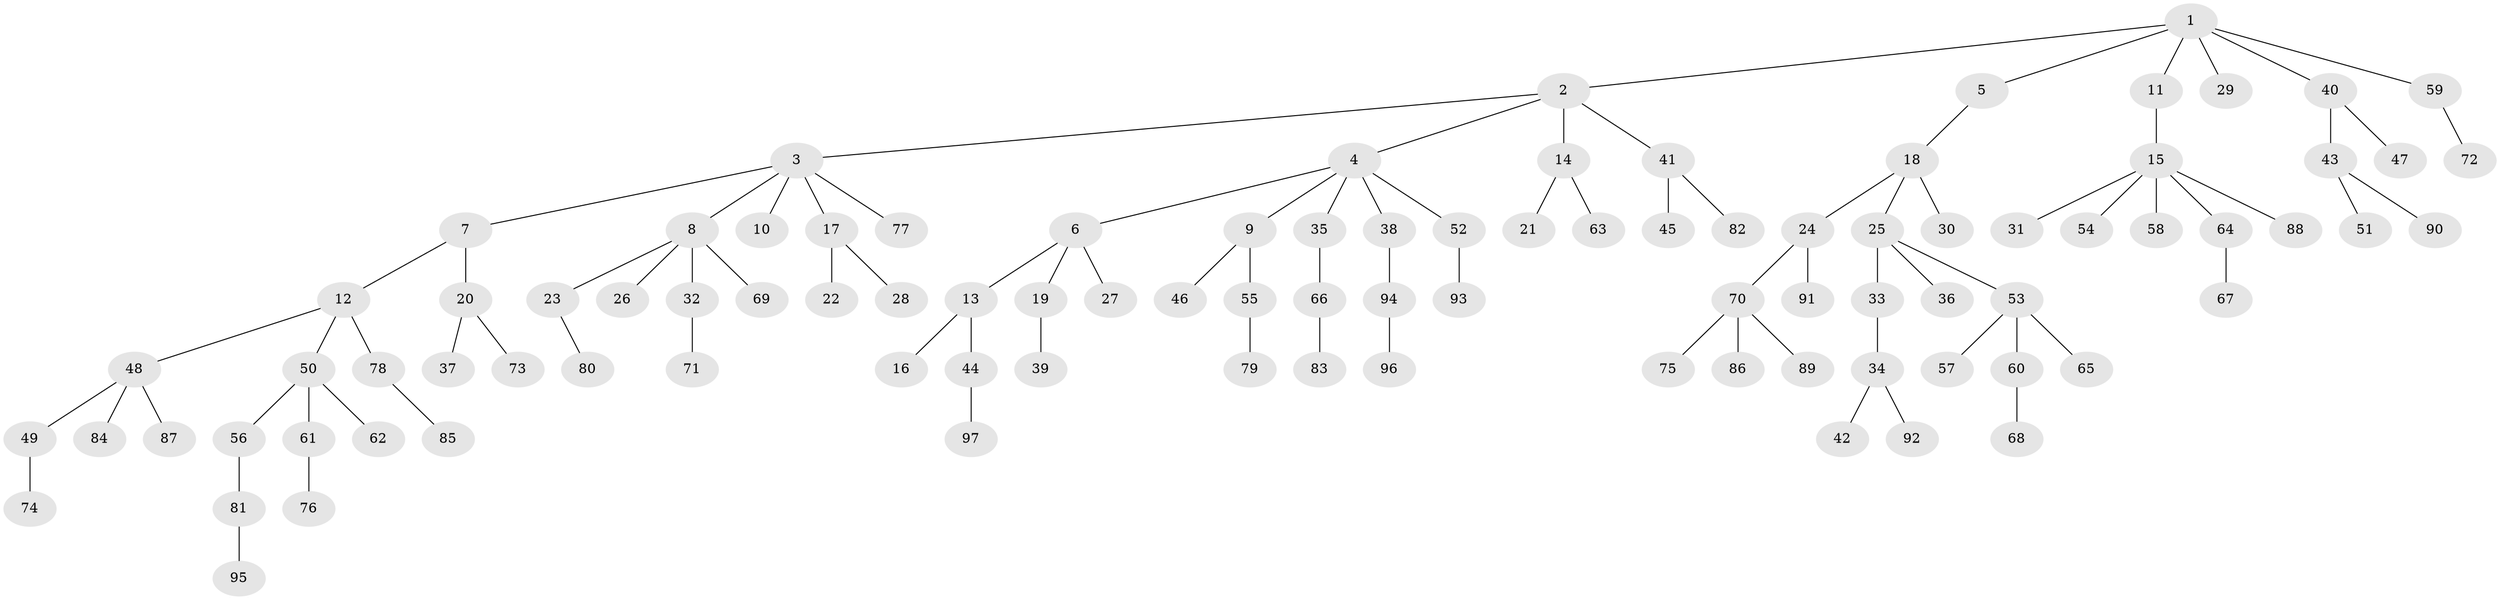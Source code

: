 // coarse degree distribution, {6: 0.015151515151515152, 9: 0.015151515151515152, 7: 0.015151515151515152, 5: 0.06060606060606061, 3: 0.09090909090909091, 1: 0.5757575757575758, 2: 0.21212121212121213, 4: 0.015151515151515152}
// Generated by graph-tools (version 1.1) at 2025/24/03/03/25 07:24:05]
// undirected, 97 vertices, 96 edges
graph export_dot {
graph [start="1"]
  node [color=gray90,style=filled];
  1;
  2;
  3;
  4;
  5;
  6;
  7;
  8;
  9;
  10;
  11;
  12;
  13;
  14;
  15;
  16;
  17;
  18;
  19;
  20;
  21;
  22;
  23;
  24;
  25;
  26;
  27;
  28;
  29;
  30;
  31;
  32;
  33;
  34;
  35;
  36;
  37;
  38;
  39;
  40;
  41;
  42;
  43;
  44;
  45;
  46;
  47;
  48;
  49;
  50;
  51;
  52;
  53;
  54;
  55;
  56;
  57;
  58;
  59;
  60;
  61;
  62;
  63;
  64;
  65;
  66;
  67;
  68;
  69;
  70;
  71;
  72;
  73;
  74;
  75;
  76;
  77;
  78;
  79;
  80;
  81;
  82;
  83;
  84;
  85;
  86;
  87;
  88;
  89;
  90;
  91;
  92;
  93;
  94;
  95;
  96;
  97;
  1 -- 2;
  1 -- 5;
  1 -- 11;
  1 -- 29;
  1 -- 40;
  1 -- 59;
  2 -- 3;
  2 -- 4;
  2 -- 14;
  2 -- 41;
  3 -- 7;
  3 -- 8;
  3 -- 10;
  3 -- 17;
  3 -- 77;
  4 -- 6;
  4 -- 9;
  4 -- 35;
  4 -- 38;
  4 -- 52;
  5 -- 18;
  6 -- 13;
  6 -- 19;
  6 -- 27;
  7 -- 12;
  7 -- 20;
  8 -- 23;
  8 -- 26;
  8 -- 32;
  8 -- 69;
  9 -- 46;
  9 -- 55;
  11 -- 15;
  12 -- 48;
  12 -- 50;
  12 -- 78;
  13 -- 16;
  13 -- 44;
  14 -- 21;
  14 -- 63;
  15 -- 31;
  15 -- 54;
  15 -- 58;
  15 -- 64;
  15 -- 88;
  17 -- 22;
  17 -- 28;
  18 -- 24;
  18 -- 25;
  18 -- 30;
  19 -- 39;
  20 -- 37;
  20 -- 73;
  23 -- 80;
  24 -- 70;
  24 -- 91;
  25 -- 33;
  25 -- 36;
  25 -- 53;
  32 -- 71;
  33 -- 34;
  34 -- 42;
  34 -- 92;
  35 -- 66;
  38 -- 94;
  40 -- 43;
  40 -- 47;
  41 -- 45;
  41 -- 82;
  43 -- 51;
  43 -- 90;
  44 -- 97;
  48 -- 49;
  48 -- 84;
  48 -- 87;
  49 -- 74;
  50 -- 56;
  50 -- 61;
  50 -- 62;
  52 -- 93;
  53 -- 57;
  53 -- 60;
  53 -- 65;
  55 -- 79;
  56 -- 81;
  59 -- 72;
  60 -- 68;
  61 -- 76;
  64 -- 67;
  66 -- 83;
  70 -- 75;
  70 -- 86;
  70 -- 89;
  78 -- 85;
  81 -- 95;
  94 -- 96;
}
